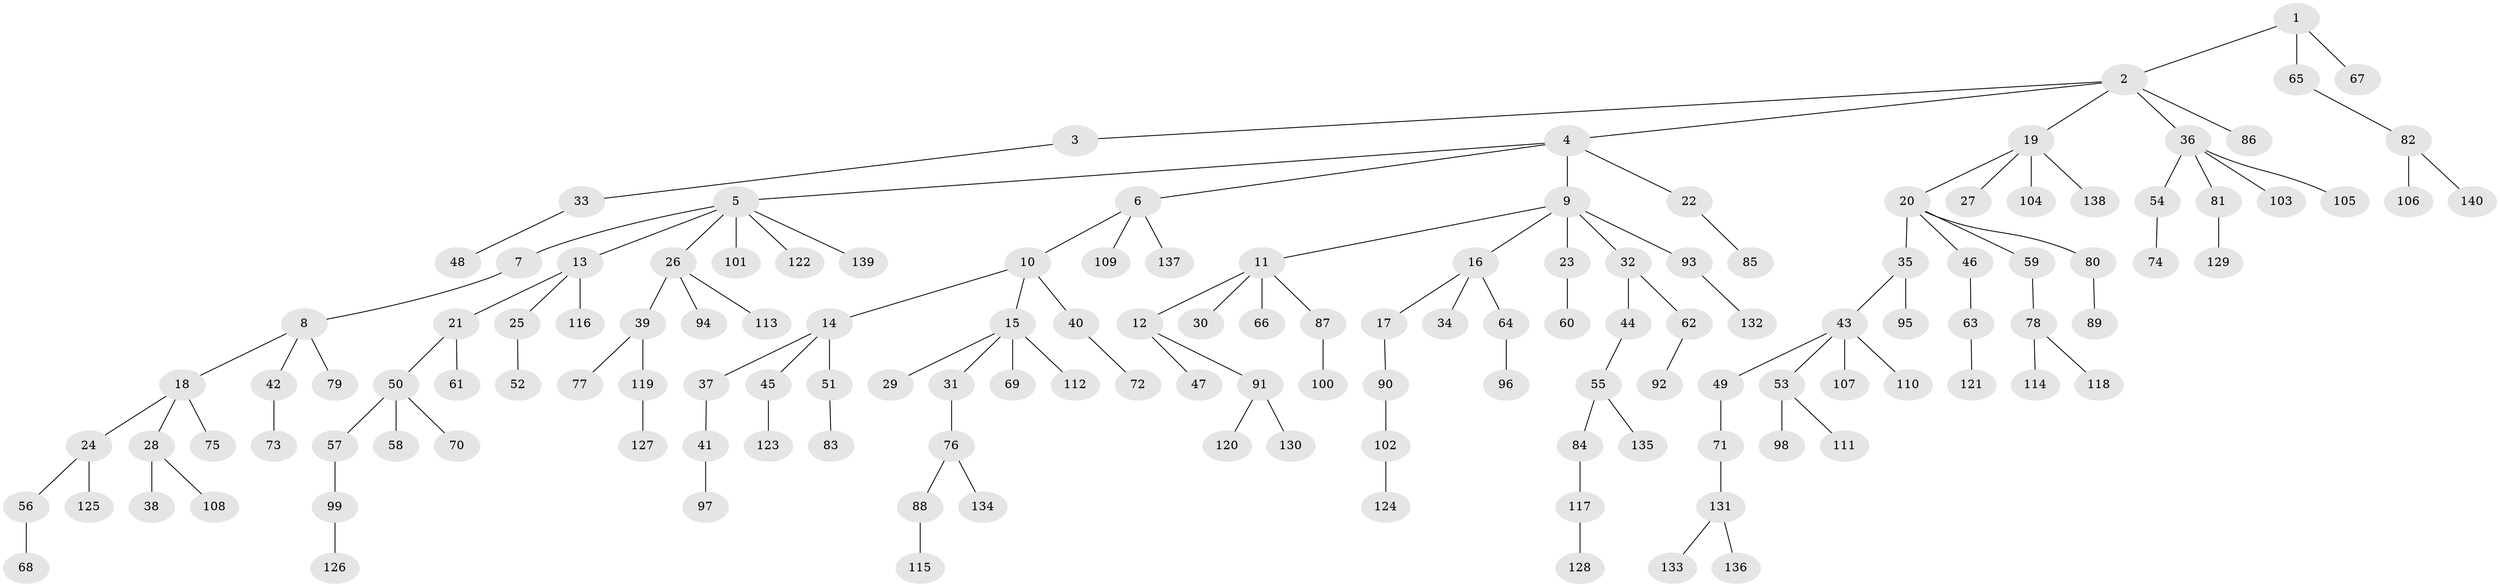 // Generated by graph-tools (version 1.1) at 2025/15/03/09/25 04:15:32]
// undirected, 140 vertices, 139 edges
graph export_dot {
graph [start="1"]
  node [color=gray90,style=filled];
  1;
  2;
  3;
  4;
  5;
  6;
  7;
  8;
  9;
  10;
  11;
  12;
  13;
  14;
  15;
  16;
  17;
  18;
  19;
  20;
  21;
  22;
  23;
  24;
  25;
  26;
  27;
  28;
  29;
  30;
  31;
  32;
  33;
  34;
  35;
  36;
  37;
  38;
  39;
  40;
  41;
  42;
  43;
  44;
  45;
  46;
  47;
  48;
  49;
  50;
  51;
  52;
  53;
  54;
  55;
  56;
  57;
  58;
  59;
  60;
  61;
  62;
  63;
  64;
  65;
  66;
  67;
  68;
  69;
  70;
  71;
  72;
  73;
  74;
  75;
  76;
  77;
  78;
  79;
  80;
  81;
  82;
  83;
  84;
  85;
  86;
  87;
  88;
  89;
  90;
  91;
  92;
  93;
  94;
  95;
  96;
  97;
  98;
  99;
  100;
  101;
  102;
  103;
  104;
  105;
  106;
  107;
  108;
  109;
  110;
  111;
  112;
  113;
  114;
  115;
  116;
  117;
  118;
  119;
  120;
  121;
  122;
  123;
  124;
  125;
  126;
  127;
  128;
  129;
  130;
  131;
  132;
  133;
  134;
  135;
  136;
  137;
  138;
  139;
  140;
  1 -- 2;
  1 -- 65;
  1 -- 67;
  2 -- 3;
  2 -- 4;
  2 -- 19;
  2 -- 36;
  2 -- 86;
  3 -- 33;
  4 -- 5;
  4 -- 6;
  4 -- 9;
  4 -- 22;
  5 -- 7;
  5 -- 13;
  5 -- 26;
  5 -- 101;
  5 -- 122;
  5 -- 139;
  6 -- 10;
  6 -- 109;
  6 -- 137;
  7 -- 8;
  8 -- 18;
  8 -- 42;
  8 -- 79;
  9 -- 11;
  9 -- 16;
  9 -- 23;
  9 -- 32;
  9 -- 93;
  10 -- 14;
  10 -- 15;
  10 -- 40;
  11 -- 12;
  11 -- 30;
  11 -- 66;
  11 -- 87;
  12 -- 47;
  12 -- 91;
  13 -- 21;
  13 -- 25;
  13 -- 116;
  14 -- 37;
  14 -- 45;
  14 -- 51;
  15 -- 29;
  15 -- 31;
  15 -- 69;
  15 -- 112;
  16 -- 17;
  16 -- 34;
  16 -- 64;
  17 -- 90;
  18 -- 24;
  18 -- 28;
  18 -- 75;
  19 -- 20;
  19 -- 27;
  19 -- 104;
  19 -- 138;
  20 -- 35;
  20 -- 46;
  20 -- 59;
  20 -- 80;
  21 -- 50;
  21 -- 61;
  22 -- 85;
  23 -- 60;
  24 -- 56;
  24 -- 125;
  25 -- 52;
  26 -- 39;
  26 -- 94;
  26 -- 113;
  28 -- 38;
  28 -- 108;
  31 -- 76;
  32 -- 44;
  32 -- 62;
  33 -- 48;
  35 -- 43;
  35 -- 95;
  36 -- 54;
  36 -- 81;
  36 -- 103;
  36 -- 105;
  37 -- 41;
  39 -- 77;
  39 -- 119;
  40 -- 72;
  41 -- 97;
  42 -- 73;
  43 -- 49;
  43 -- 53;
  43 -- 107;
  43 -- 110;
  44 -- 55;
  45 -- 123;
  46 -- 63;
  49 -- 71;
  50 -- 57;
  50 -- 58;
  50 -- 70;
  51 -- 83;
  53 -- 98;
  53 -- 111;
  54 -- 74;
  55 -- 84;
  55 -- 135;
  56 -- 68;
  57 -- 99;
  59 -- 78;
  62 -- 92;
  63 -- 121;
  64 -- 96;
  65 -- 82;
  71 -- 131;
  76 -- 88;
  76 -- 134;
  78 -- 114;
  78 -- 118;
  80 -- 89;
  81 -- 129;
  82 -- 106;
  82 -- 140;
  84 -- 117;
  87 -- 100;
  88 -- 115;
  90 -- 102;
  91 -- 120;
  91 -- 130;
  93 -- 132;
  99 -- 126;
  102 -- 124;
  117 -- 128;
  119 -- 127;
  131 -- 133;
  131 -- 136;
}

